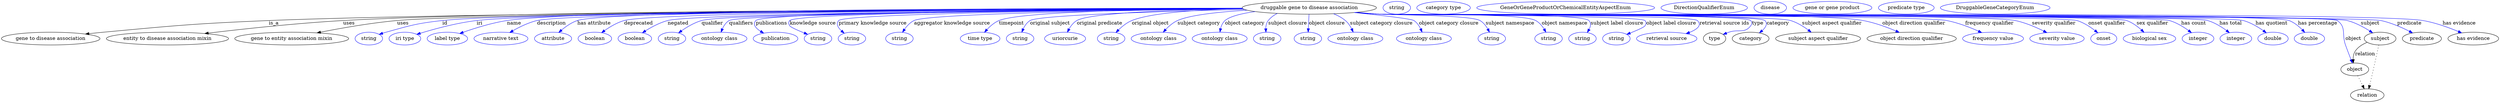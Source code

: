 digraph {
	graph [bb="0,0,6989.6,283"];
	node [label="\N"];
	"druggable gene to disease association"	[height=0.5,
		label="druggable gene to disease association",
		pos="3661.8,265",
		width=5.2176];
	"gene to disease association"	[height=0.5,
		pos="137.79,178",
		width=3.8274];
	"druggable gene to disease association" -> "gene to disease association"	[label=is_a,
		lp="762.79,221.5",
		pos="e,234.98,190.85 3474.8,263.2 2919,260.58 1282.5,251.17 748.79,229 542.22,220.42 490.64,215.21 284.79,196 271.95,194.8 258.49,193.42 \
245.15,191.97"];
	"entity to disease association mixin"	[height=0.5,
		pos="464.79,178",
		width=4.7482];
	"druggable gene to disease association" -> "entity to disease association mixin"	[label=uses,
		lp="973.29,221.5",
		pos="e,569.19,192.31 3474.1,263.73 2945,262.63 1447.7,257.06 956.79,229 827.1,221.59 678.84,205.47 579.27,193.53"];
	"gene to entity association mixin"	[height=0.5,
		pos="812.79,178",
		width=4.4232];
	"druggable gene to disease association" -> "gene to entity association mixin"	[label=uses,
		lp="1124.3,221.5",
		pos="e,883.62,194.16 3474.9,263.1 2925.6,260.24 1340.8,250.22 1107.8,229 1034.8,222.35 952.66,207.85 893.63,196.16"];
	id	[color=blue,
		height=0.5,
		label=string,
		pos="1028.8,178",
		width=1.0652];
	"druggable gene to disease association" -> id	[color=blue,
		label=id,
		lp="1241.8,221.5",
		pos="e,1057.8,189.97 3474.3,263.36 2943.4,261.27 1454.4,253.29 1234.8,229 1163.5,221.11 1145.9,215.35 1076.8,196 1073.7,195.13 1070.5,\
194.16 1067.3,193.14",
		style=solid];
	iri	[color=blue,
		height=0.5,
		label="iri type",
		pos="1129.8,178",
		width=1.2277];
	"druggable gene to disease association" -> iri	[color=blue,
		label=iri,
		lp="1338.8,221.5",
		pos="e,1163.1,190.05 3474.3,263.39 2958.2,261.39 1540.6,253.7 1330.8,229 1275.3,222.47 1213.2,205.45 1172.9,193.08",
		style=solid];
	name	[color=blue,
		height=0.5,
		label="label type",
		pos="1248.8,178",
		width=1.5707];
	"druggable gene to disease association" -> name	[color=blue,
		label=name,
		lp="1434.8,221.5",
		pos="e,1283.1,192.4 3474.2,264.05 2970.9,263.77 1615.1,260.11 1414.8,229 1372.5,222.43 1325.9,207.72 1292.9,195.94",
		style=solid];
	description	[color=blue,
		height=0.5,
		label="narrative text",
		pos="1398.8,178",
		width=2.0943];
	"druggable gene to disease association" -> description	[color=blue,
		label=description,
		lp="1539.3,221.5",
		pos="e,1423.5,195.28 3474.5,263.23 2966.4,260.83 1593.8,252.24 1498.8,229 1475.3,223.25 1451,211.25 1432.2,200.45",
		style=solid];
	"has attribute"	[color=blue,
		height=0.5,
		label=attribute,
		pos="1543.8,178",
		width=1.4443];
	"druggable gene to disease association" -> "has attribute"	[color=blue,
		label="has attribute",
		lp="1658.8,221.5",
		pos="e,1559.7,195.22 3473.9,263.88 2984,263.15 1699,258.44 1611.8,229 1595.3,223.43 1579.4,212.24 1567.2,201.86",
		style=solid];
	deprecated	[color=blue,
		height=0.5,
		label=boolean,
		pos="1660.8,178",
		width=1.2999];
	"druggable gene to disease association" -> deprecated	[color=blue,
		label=deprecated,
		lp="1783.3,221.5",
		pos="e,1679.6,194.51 3474.7,263.23 3008.2,260.96 1824.9,252.86 1742.8,229 1723,223.24 1703.2,211.37 1688,200.64",
		style=solid];
	negated	[color=blue,
		height=0.5,
		label=boolean,
		pos="1772.8,178",
		width=1.2999];
	"druggable gene to disease association" -> negated	[color=blue,
		label=negated,
		lp="1892.8,221.5",
		pos="e,1793.6,194.27 3475.2,262.77 3030.7,259.51 1940.5,249.48 1863.8,229 1841.7,223.1 1819.1,210.76 1802,199.82",
		style=solid];
	qualifier	[color=blue,
		height=0.5,
		label=string,
		pos="1875.8,178",
		width=1.0652];
	"druggable gene to disease association" -> qualifier	[color=blue,
		label=qualifier,
		lp="1988.8,221.5",
		pos="e,1894.2,194.01 3475.2,262.75 3048.1,259.53 2030.5,249.72 1958.8,229 1938.5,223.14 1918.2,211.03 1902.7,200.19",
		style=solid];
	qualifiers	[color=blue,
		height=0.5,
		label="ontology class",
		pos="2008.8,178",
		width=2.1304];
	"druggable gene to disease association" -> qualifiers	[color=blue,
		label=qualifiers,
		lp="2070.3,221.5",
		pos="e,2013.5,196.08 3475.6,262.4 3055.3,258.46 2067.2,247.29 2036.8,229 2027.9,223.68 2021.6,214.44 2017.3,205.34",
		style=solid];
	publications	[color=blue,
		height=0.5,
		label=publication,
		pos="2165.8,178",
		width=1.7332];
	"druggable gene to disease association" -> publications	[color=blue,
		label=publications,
		lp="2155.8,221.5",
		pos="e,2133.3,193.47 3474.7,263.16 3067.5,260.88 2135.3,253.05 2111.8,229 2101.7,218.71 2111,207.8 2124.5,198.8",
		style=solid];
	"knowledge source"	[color=blue,
		height=0.5,
		label=string,
		pos="2284.8,178",
		width=1.0652];
	"druggable gene to disease association" -> "knowledge source"	[color=blue,
		label="knowledge source",
		lp="2271.3,221.5",
		pos="e,2256,190.14 3474.9,262.87 3087.1,260.08 2228.6,251.37 2206.8,229 2202.1,224.23 2203.2,219.6 2206.8,214 2209.3,210.08 2228.2,201.57 \
2246.7,193.92",
		style=solid];
	"primary knowledge source"	[color=blue,
		height=0.5,
		label=string,
		pos="2379.8,178",
		width=1.0652];
	"druggable gene to disease association" -> "primary knowledge source"	[color=blue,
		label="primary knowledge source",
		lp="2438.8,221.5",
		pos="e,2358.7,193.22 3475.9,262.39 3117.3,258.83 2363.2,248.98 2343.8,229 2335.3,220.27 2341.5,209.4 2351,200.03",
		style=solid];
	"aggregator knowledge source"	[color=blue,
		height=0.5,
		label=string,
		pos="2513.8,178",
		width=1.0652];
	"druggable gene to disease association" -> "aggregator knowledge source"	[color=blue,
		label="aggregator knowledge source",
		lp="2661.3,221.5",
		pos="e,2522.4,195.72 3476.3,262.12 3171.8,258.46 2595.3,248.94 2554.8,229 2543.8,223.61 2534.8,213.78 2528,204.25",
		style=solid];
	timepoint	[color=blue,
		height=0.5,
		label="time type",
		pos="2739.8,178",
		width=1.5346];
	"druggable gene to disease association" -> timepoint	[color=blue,
		label=timepoint,
		lp="2827.8,221.5",
		pos="e,2752.1,195.77 3474.6,263.4 3238,261.58 2853.7,254.64 2792.8,229 2779.7,223.5 2767.9,213.24 2758.8,203.44",
		style=solid];
	"original subject"	[color=blue,
		height=0.5,
		label=string,
		pos="2851.8,178",
		width=1.0652];
	"druggable gene to disease association" -> "original subject"	[color=blue,
		label="original subject",
		lp="2935.8,221.5",
		pos="e,2856.5,195.99 3480.2,260.3 3257.2,255.11 2904.9,244.51 2879.8,229 2871,223.57 2864.7,214.32 2860.4,205.23",
		style=solid];
	"original predicate"	[color=blue,
		height=0.5,
		label=uriorcurie,
		pos="2977.8,178",
		width=1.5887];
	"druggable gene to disease association" -> "original predicate"	[color=blue,
		label="original predicate",
		lp="3074.3,221.5",
		pos="e,2984.2,196.03 3475.7,262.48 3297.6,259.66 3050.3,251.66 3010.8,229 3001.3,223.57 2994.1,214.18 2988.8,205",
		style=solid];
	"original object"	[color=blue,
		height=0.5,
		label=string,
		pos="3106.8,178",
		width=1.0652];
	"druggable gene to disease association" -> "original object"	[color=blue,
		label="original object",
		lp="3216.3,221.5",
		pos="e,3120.2,195.15 3475,262.98 3358.1,260.01 3219.6,251.58 3164.8,229 3150.7,223.19 3137.6,212.54 3127.4,202.56",
		style=solid];
	"subject category"	[color=blue,
		height=0.5,
		label="ontology class",
		pos="3239.8,178",
		width=2.1304];
	"druggable gene to disease association" -> "subject category"	[color=blue,
		label="subject category",
		lp="3352.3,221.5",
		pos="e,3252.6,195.99 3487.3,258.2 3409.5,253.44 3327.6,244.77 3292.8,229 3280.1,223.23 3268.4,213.13 3259.4,203.51",
		style=solid];
	"object category"	[color=blue,
		height=0.5,
		label="ontology class",
		pos="3410.8,178",
		width=2.1304];
	"druggable gene to disease association" -> "object category"	[color=blue,
		label="object category",
		lp="3481.3,221.5",
		pos="e,3411.4,196.34 3510.6,254.32 3473.2,249.14 3439.9,241.2 3425.8,229 3419.2,223.27 3415.4,214.73 3413.3,206.33",
		style=solid];
	"subject closure"	[color=blue,
		height=0.5,
		label=string,
		pos="3543.8,178",
		width=1.0652];
	"druggable gene to disease association" -> "subject closure"	[color=blue,
		label="subject closure",
		lp="3601.3,221.5",
		pos="e,3540.3,196.01 3572.2,249.12 3562.4,244.15 3553.6,237.6 3546.8,229 3541.8,222.64 3540,214.28 3539.8,206.23",
		style=solid];
	"object closure"	[color=blue,
		height=0.5,
		label=string,
		pos="3657.8,178",
		width=1.0652];
	"druggable gene to disease association" -> "object closure"	[color=blue,
		label="object closure",
		lp="3710.8,221.5",
		pos="e,3658.6,196.18 3661,246.8 3660.4,235.16 3659.7,219.55 3659.1,206.24",
		style=solid];
	"subject category closure"	[color=blue,
		height=0.5,
		label="ontology class",
		pos="3790.8,178",
		width=2.1304];
	"druggable gene to disease association" -> "subject category closure"	[color=blue,
		label="subject category closure",
		lp="3863.3,221.5",
		pos="e,3784.7,196.41 3729.5,248.2 3741.4,243.37 3753.1,237.1 3762.8,229 3770.2,222.78 3776,214.06 3780.4,205.64",
		style=solid];
	"object category closure"	[color=blue,
		height=0.5,
		label="ontology class",
		pos="3982.8,178",
		width=2.1304];
	"druggable gene to disease association" -> "object category closure"	[color=blue,
		label="object category closure",
		lp="4052.3,221.5",
		pos="e,3977.7,196.21 3787.3,251.59 3863.5,243.63 3947.5,233.9 3954.8,229 3963.2,223.39 3969.3,214.39 3973.7,205.56",
		style=solid];
	"subject namespace"	[color=blue,
		height=0.5,
		label=string,
		pos="4172.8,178",
		width=1.0652];
	"druggable gene to disease association" -> "subject namespace"	[color=blue,
		label="subject namespace",
		lp="4223.8,221.5",
		pos="e,4166.4,195.99 3793.9,252.19 3815.6,250.37 3837.8,248.58 3858.8,247 3890,244.65 4112.7,244.7 4139.8,229 4149.2,223.52 4156.5,214.12 \
4161.7,204.95",
		style=solid];
	"object namespace"	[color=blue,
		height=0.5,
		label=string,
		pos="4331.8,178",
		width=1.0652];
	"druggable gene to disease association" -> "object namespace"	[color=blue,
		label="object namespace",
		lp="4376.8,221.5",
		pos="e,4324.4,196.12 3791.5,251.97 3814,250.13 3837,248.39 3858.8,247 3907.3,243.91 4253,252.04 4295.8,229 4305.8,223.62 4313.7,214.11 \
4319.5,204.82",
		style=solid];
	"subject label closure"	[color=blue,
		height=0.5,
		label=string,
		pos="4426.8,178",
		width=1.0652];
	"druggable gene to disease association" -> "subject label closure"	[color=blue,
		label="subject label closure",
		lp="4523.8,221.5",
		pos="e,4440.4,195.25 3790.5,251.86 3813.2,250.01 3836.7,248.29 3858.8,247 3891.3,245.1 4422.1,252.38 4444.8,229 4451.4,222.22 4449.8,\
212.86 4445.6,204.07",
		style=solid];
	"object label closure"	[color=blue,
		height=0.5,
		label=string,
		pos="4521.8,178",
		width=1.0652];
	"druggable gene to disease association" -> "object label closure"	[color=blue,
		label="object label closure",
		lp="4675.3,221.5",
		pos="e,4550.8,189.93 3789.7,251.81 3812.7,249.94 3836.4,248.23 3858.8,247 3879.4,245.86 4587.4,243.77 4601.8,229 4606.4,224.23 4605.4,\
219.58 4601.8,214 4599.1,209.97 4579.4,201.3 4560.2,193.6",
		style=solid];
	"retrieval source ids"	[color=blue,
		height=0.5,
		label="retrieval source",
		pos="4662.8,178",
		width=2.347];
	"druggable gene to disease association" -> "retrieval source ids"	[color=blue,
		label="retrieval source ids",
		lp="4824.3,221.5",
		pos="e,4716.8,191.96 3789.4,251.75 3812.5,249.89 3836.3,248.19 3858.8,247 3883.5,245.69 4731.5,246.66 4748.8,229 4762.4,215.14 4747.5,\
203.81 4726.5,195.47",
		style=solid];
	type	[height=0.5,
		pos="4796.8,178",
		width=0.86659];
	"druggable gene to disease association" -> type	[color=blue,
		label=type,
		lp="4917.8,221.5",
		pos="e,4820.9,189.48 3788.9,251.74 3812.1,249.87 3836.2,248.17 3858.8,247 3887.6,245.51 4877.6,249.59 4897.8,229 4902.5,224.25 4901.8,\
219.35 4897.8,214 4881.2,191.66 4864,205.34 4837.8,196 4835.4,195.14 4832.9,194.22 4830.4,193.26",
		style=solid];
	category	[height=0.5,
		pos="4897.8,178",
		width=1.4263];
	"druggable gene to disease association" -> category	[color=blue,
		label=category,
		lp="4974.3,221.5",
		pos="e,4922,193.88 3788.9,251.73 3812.1,249.86 3836.2,248.16 3858.8,247 3888.7,245.46 4916.8,250.37 4937.8,229 4946.5,220.13 4940,209.47 \
4929.8,200.27",
		style=solid];
	"subject aspect qualifier"	[height=0.5,
		pos="5085.8,178",
		width=3.3039];
	"druggable gene to disease association" -> "subject aspect qualifier"	[color=blue,
		label="subject aspect qualifier",
		lp="5125.3,221.5",
		pos="e,5066.7,195.99 3788.9,251.71 3812.1,249.84 3836.2,248.15 3858.8,247 3922.7,243.75 4948.7,247.82 5009.8,229 5027.5,223.53 5045,212.54 \
5058.7,202.25",
		style=solid];
	"object direction qualifier"	[height=0.5,
		pos="5347.8,178",
		width=3.4664];
	"druggable gene to disease association" -> "object direction qualifier"	[color=blue,
		label="object direction qualifier",
		lp="5354.8,221.5",
		pos="e,5313.5,195.43 3788.6,251.69 3811.9,249.81 3836.1,248.13 3858.8,247 4009.1,239.53 5064.9,256.53 5212.8,229 5244.4,223.11 5278.4,\
210.51 5304.3,199.43",
		style=solid];
	"frequency qualifier"	[color=blue,
		height=0.5,
		label="frequency value",
		pos="5575.8,178",
		width=2.3651];
	"druggable gene to disease association" -> "frequency qualifier"	[color=blue,
		label="frequency qualifier",
		lp="5565.8,221.5",
		pos="e,5544.4,194.84 3788.3,251.67 3811.7,249.79 3836,248.11 3858.8,247 3946.9,242.7 5360.2,245.71 5446.8,229 5477.5,223.07 5510.4,210.22 \
5535.3,199.03",
		style=solid];
	"severity qualifier"	[color=blue,
		height=0.5,
		label="severity value",
		pos="5754.8,178",
		width=2.1123];
	"druggable gene to disease association" -> "severity qualifier"	[color=blue,
		label="severity qualifier",
		lp="5745.8,221.5",
		pos="e,5726.5,194.85 3788.1,251.67 3811.6,249.78 3835.9,248.1 3858.8,247 3957.5,242.25 5541.1,249.31 5637.8,229 5665.6,223.16 5695,210.57 \
5717.4,199.48",
		style=solid];
	"onset qualifier"	[color=blue,
		height=0.5,
		label=onset,
		pos="5884.8,178",
		width=1.011];
	"druggable gene to disease association" -> "onset qualifier"	[color=blue,
		label="onset qualifier",
		lp="5893.3,221.5",
		pos="e,5868.4,194.3 3788.1,251.65 3811.6,249.77 3835.9,248.09 3858.8,247 3913,244.42 5759,245.11 5810.8,229 5829.1,223.31 5846.9,211.49 \
5860.5,200.77",
		style=solid];
	"sex qualifier"	[color=blue,
		height=0.5,
		label="biological sex",
		pos="6012.8,178",
		width=2.0401];
	"druggable gene to disease association" -> "sex qualifier"	[color=blue,
		label="sex qualifier",
		lp="6020.8,221.5",
		pos="e,5997.5,195.74 3788.1,251.64 3811.6,249.76 3835.9,248.08 3858.8,247 3916.8,244.25 5894,248.14 5948.8,229 5964.3,223.6 5978.9,212.8 \
5990.2,202.62",
		style=solid];
	"has count"	[color=blue,
		height=0.5,
		label=integer,
		pos="6148.8,178",
		width=1.2277];
	"druggable gene to disease association" -> "has count"	[color=blue,
		label="has count",
		lp="6136.8,221.5",
		pos="e,6130.5,194.57 3788.1,251.63 3811.6,249.75 3835.9,248.08 3858.8,247 3920.1,244.11 6009.8,246.16 6068.8,229 6088.2,223.33 6107.6,\
211.47 6122.4,200.72",
		style=solid];
	"has total"	[color=blue,
		height=0.5,
		label=integer,
		pos="6254.8,178",
		width=1.2277];
	"druggable gene to disease association" -> "has total"	[color=blue,
		label="has total",
		lp="6240.3,221.5",
		pos="e,6236.8,194.57 3787.8,251.65 3811.4,249.76 3835.8,248.08 3858.8,247 3923.1,243.98 6114,247.16 6175.8,229 6195.1,223.33 6214.1,211.47 \
6228.7,200.72",
		style=solid];
	"has quotient"	[color=blue,
		height=0.5,
		label=double,
		pos="6358.8,178",
		width=1.1735];
	"druggable gene to disease association" -> "has quotient"	[color=blue,
		label="has quotient",
		lp="6354.8,221.5",
		pos="e,6340.1,194.34 3787.8,251.64 3811.4,249.75 3835.8,248.08 3858.8,247 3925.9,243.86 6211.2,247.22 6275.8,229 6296,223.31 6316.1,211.32 \
6331.6,200.51",
		style=solid];
	"has percentage"	[color=blue,
		height=0.5,
		label=double,
		pos="6460.8,178",
		width=1.1735];
	"druggable gene to disease association" -> "has percentage"	[color=blue,
		label="has percentage",
		lp="6483.8,221.5",
		pos="e,6447.8,195.47 3787.8,251.63 3811.4,249.75 3835.8,248.07 3858.8,247 3929.4,243.71 6337.7,254.14 6403.8,229 6417.9,223.63 6430.8,\
213.03 6440.8,202.96",
		style=solid];
	object	[height=0.5,
		pos="6587.8,91",
		width=1.0832];
	"druggable gene to disease association" -> object	[color=blue,
		label=object,
		lp="6583.8,178",
		pos="e,6581.1,108.97 3787.8,251.63 3811.4,249.74 3835.8,248.07 3858.8,247 3896,245.27 6508.7,250.87 6538.8,229 6564.9,210.01 6550.9,190.44 \
6561.8,160 6566.7,146.2 6572.5,130.94 6577.4,118.38",
		style=solid];
	subject	[height=0.5,
		pos="6658.8,178",
		width=1.2277];
	"druggable gene to disease association" -> subject	[color=blue,
		label=subject,
		lp="6630.8,221.5",
		pos="e,6638.1,194.12 3787.8,251.63 3811.4,249.74 3835.8,248.07 3858.8,247 3933.9,243.51 6493.9,247.77 6566.8,229 6589.3,223.2 6612.2,\
210.74 6629.6,199.71",
		style=solid];
	predicate	[height=0.5,
		pos="6775.8,178",
		width=1.5165];
	"druggable gene to disease association" -> predicate	[color=blue,
		label=predicate,
		lp="6740.8,221.5",
		pos="e,6749.9,193.9 3787.8,251.62 3811.4,249.73 3835.8,248.06 3858.8,247 3936.5,243.4 6584.6,245.09 6660.8,229 6688.9,223.05 6718.7,209.93 \
6740.8,198.61",
		style=solid];
	"has evidence"	[height=0.5,
		pos="6918.8,178",
		width=1.9679];
	"druggable gene to disease association" -> "has evidence"	[color=blue,
		label="has evidence",
		lp="6880.3,221.5",
		pos="e,6886.5,194.04 3787.8,251.62 3811.4,249.73 3835.8,248.06 3858.8,247 4020.8,239.52 6619,257.18 6778.8,229 6813,222.96 6850,209.45 \
6877.3,197.99",
		style=solid];
	association_type	[color=blue,
		height=0.5,
		label=string,
		pos="3905.8,265",
		width=1.0652];
	association_category	[color=blue,
		height=0.5,
		label="category type",
		pos="4036.8,265",
		width=2.0762];
	"gene to disease or phenotypic feature association_subject aspect qualifier"	[color=blue,
		height=0.5,
		label=GeneOrGeneProductOrChemicalEntityAspectEnum,
		pos="4378.8,265",
		width=6.9147];
	"gene to disease or phenotypic feature association_object direction qualifier"	[color=blue,
		height=0.5,
		label=DirectionQualifierEnum,
		pos="4766.8,265",
		width=3.358];
	relation	[height=0.5,
		pos="6622.8,18",
		width=1.2999];
	object -> relation	[pos="e,6614.3,36.198 6596.1,73.174 6600.2,64.896 6605.2,54.723 6609.8,45.438",
		style=dotted];
	"gene to disease association_object"	[color=blue,
		height=0.5,
		label=disease,
		pos="4950.8,265",
		width=1.2638];
	subject -> object	[label=relation,
		lp="6616.8,134.5",
		pos="e,6584,109.01 6622.4,167.42 6609.6,162.12 6596.4,154.06 6588.8,142 6584.5,135.26 6583.2,126.93 6583.2,119.01"];
	subject -> relation	[pos="e,6627,36.005 6655.1,160.05 6650.7,139.44 6642.9,103.63 6635.8,73 6633.8,64.183 6631.5,54.574 6629.4,45.938",
		style=dotted];
	"druggable gene to disease association_subject"	[color=blue,
		height=0.5,
		label="gene or gene product",
		pos="5124.8,265",
		width=3.0692];
	"druggable gene to disease association_predicate"	[color=blue,
		height=0.5,
		label="predicate type",
		pos="5330.8,265",
		width=2.1665];
	"druggable gene to disease association_has evidence"	[color=blue,
		height=0.5,
		label=DruggableGeneCategoryEnum,
		pos="5579.8,265",
		width=4.2607];
}
